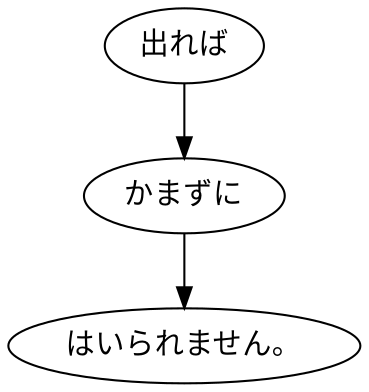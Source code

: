 digraph graph1981 {
	node0 [label="出れば"];
	node1 [label="かまずに"];
	node2 [label="はいられません。"];
	node0 -> node1;
	node1 -> node2;
}
